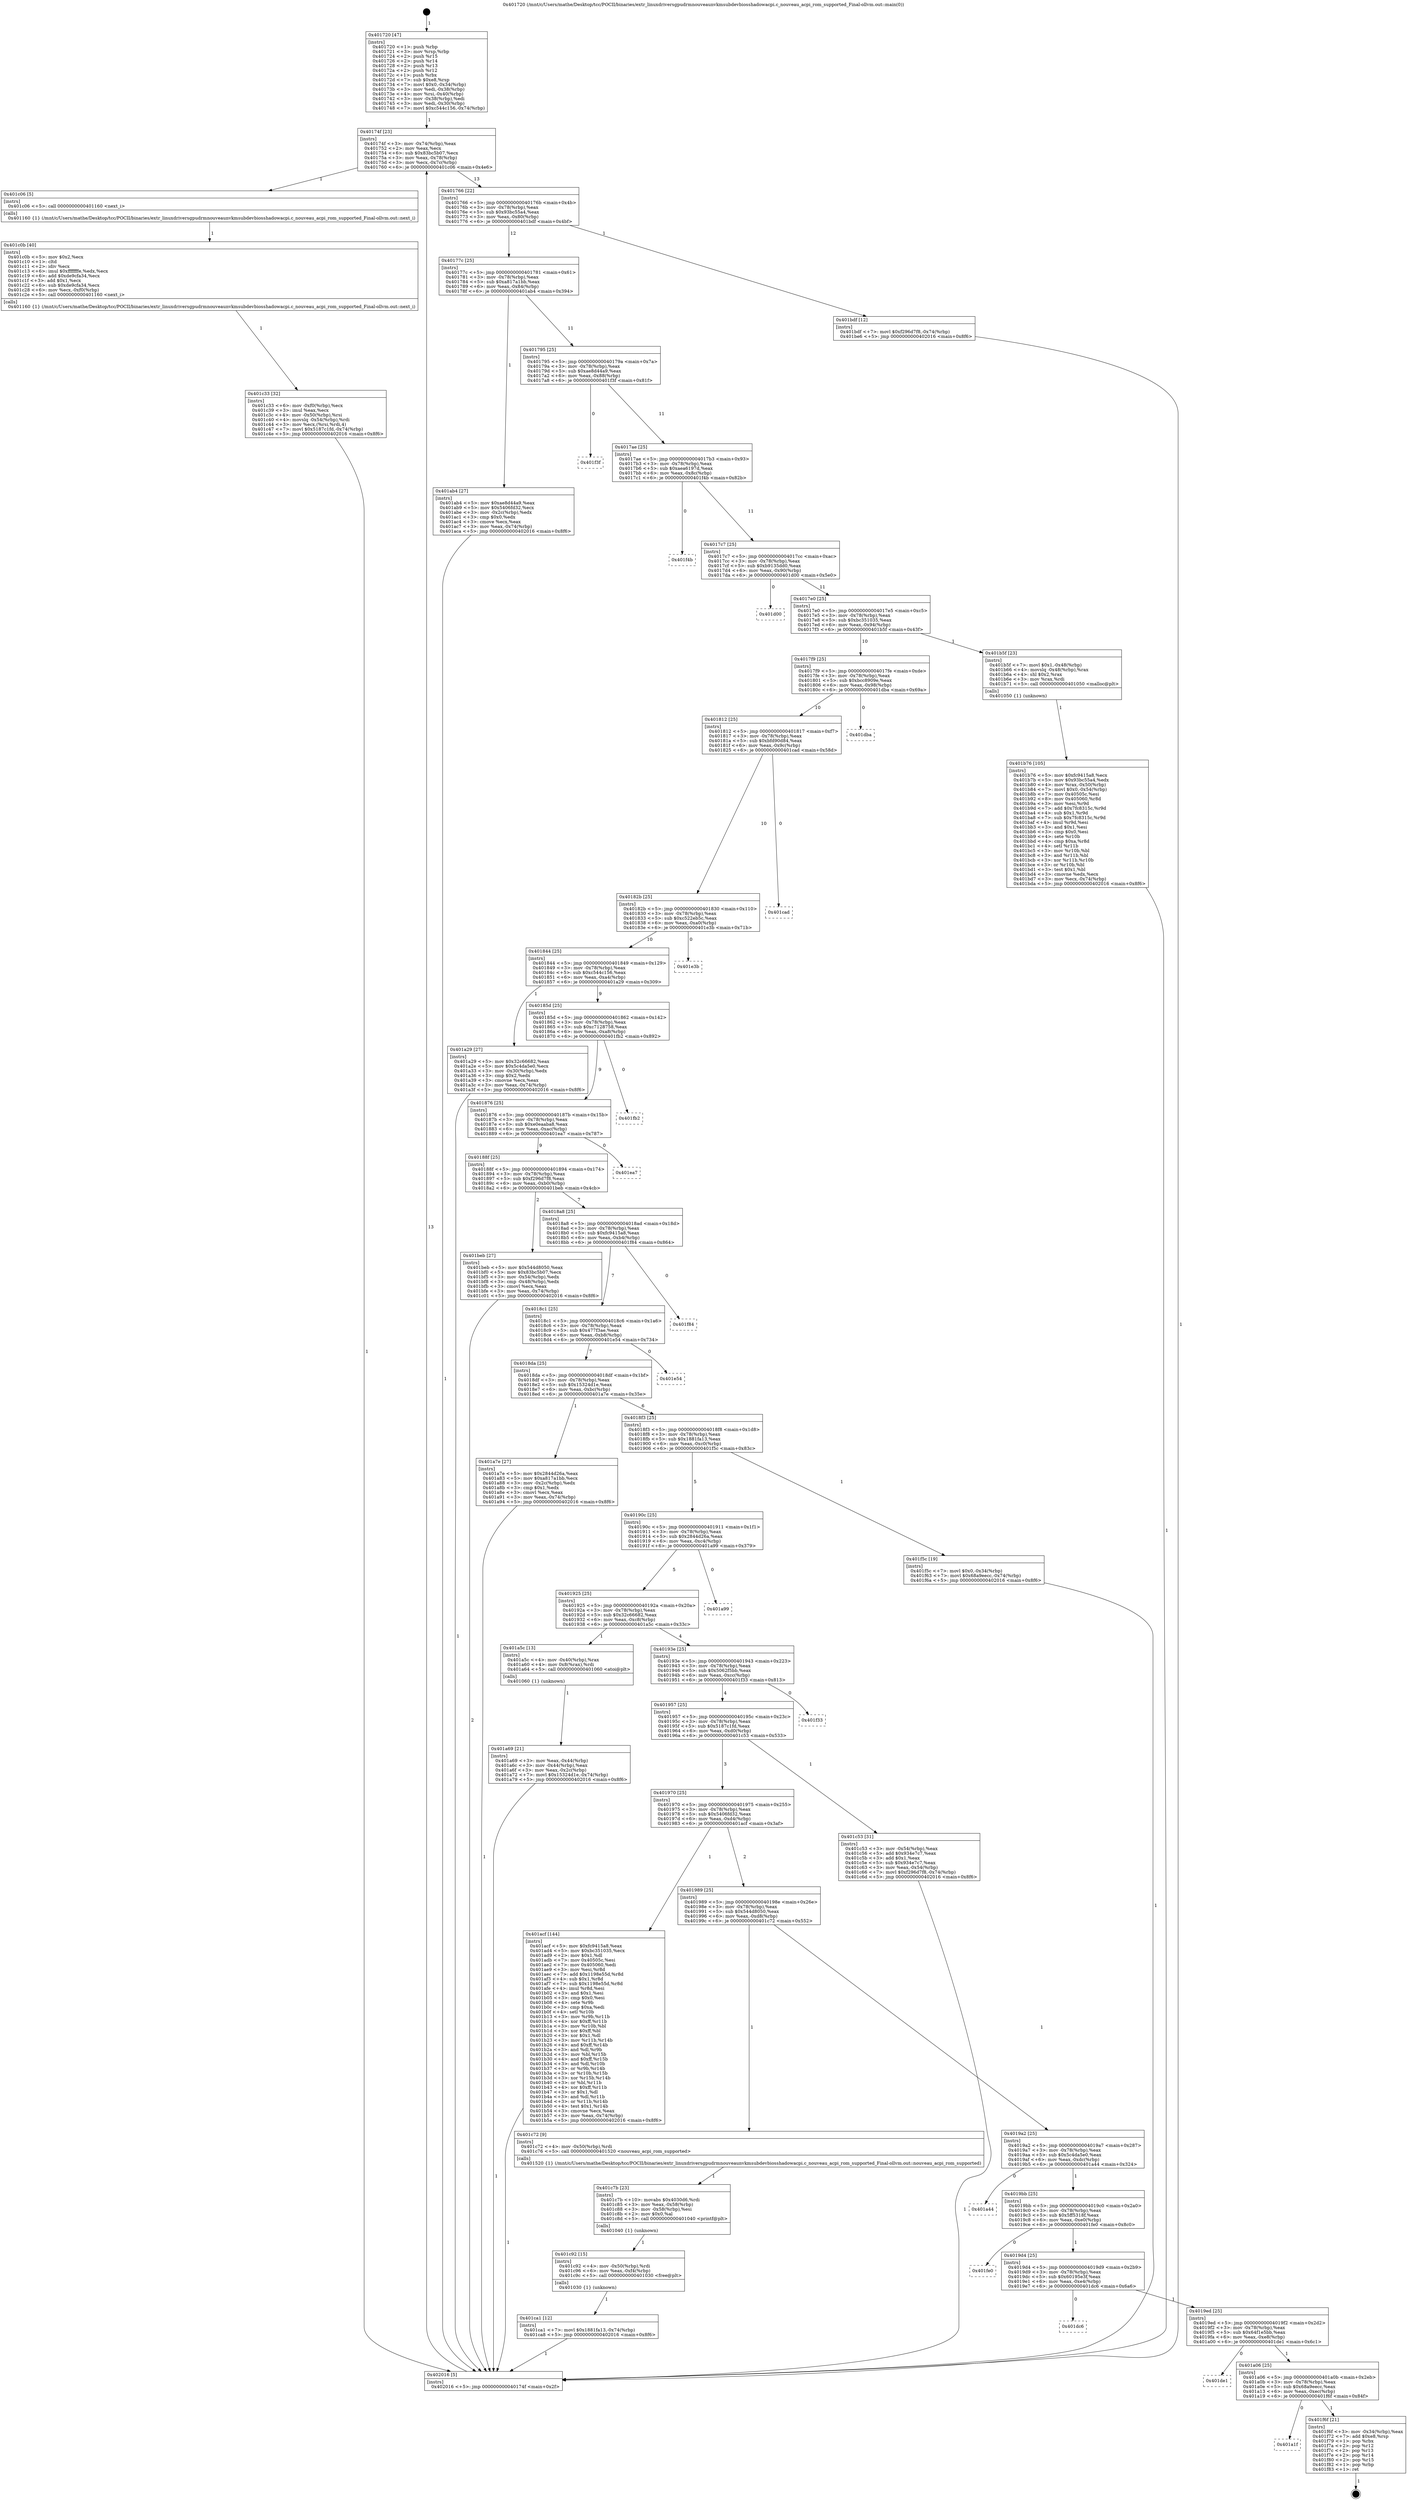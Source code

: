 digraph "0x401720" {
  label = "0x401720 (/mnt/c/Users/mathe/Desktop/tcc/POCII/binaries/extr_linuxdriversgpudrmnouveaunvkmsubdevbiosshadowacpi.c_nouveau_acpi_rom_supported_Final-ollvm.out::main(0))"
  labelloc = "t"
  node[shape=record]

  Entry [label="",width=0.3,height=0.3,shape=circle,fillcolor=black,style=filled]
  "0x40174f" [label="{
     0x40174f [23]\l
     | [instrs]\l
     &nbsp;&nbsp;0x40174f \<+3\>: mov -0x74(%rbp),%eax\l
     &nbsp;&nbsp;0x401752 \<+2\>: mov %eax,%ecx\l
     &nbsp;&nbsp;0x401754 \<+6\>: sub $0x83bc5b07,%ecx\l
     &nbsp;&nbsp;0x40175a \<+3\>: mov %eax,-0x78(%rbp)\l
     &nbsp;&nbsp;0x40175d \<+3\>: mov %ecx,-0x7c(%rbp)\l
     &nbsp;&nbsp;0x401760 \<+6\>: je 0000000000401c06 \<main+0x4e6\>\l
  }"]
  "0x401c06" [label="{
     0x401c06 [5]\l
     | [instrs]\l
     &nbsp;&nbsp;0x401c06 \<+5\>: call 0000000000401160 \<next_i\>\l
     | [calls]\l
     &nbsp;&nbsp;0x401160 \{1\} (/mnt/c/Users/mathe/Desktop/tcc/POCII/binaries/extr_linuxdriversgpudrmnouveaunvkmsubdevbiosshadowacpi.c_nouveau_acpi_rom_supported_Final-ollvm.out::next_i)\l
  }"]
  "0x401766" [label="{
     0x401766 [22]\l
     | [instrs]\l
     &nbsp;&nbsp;0x401766 \<+5\>: jmp 000000000040176b \<main+0x4b\>\l
     &nbsp;&nbsp;0x40176b \<+3\>: mov -0x78(%rbp),%eax\l
     &nbsp;&nbsp;0x40176e \<+5\>: sub $0x93bc55a4,%eax\l
     &nbsp;&nbsp;0x401773 \<+3\>: mov %eax,-0x80(%rbp)\l
     &nbsp;&nbsp;0x401776 \<+6\>: je 0000000000401bdf \<main+0x4bf\>\l
  }"]
  Exit [label="",width=0.3,height=0.3,shape=circle,fillcolor=black,style=filled,peripheries=2]
  "0x401bdf" [label="{
     0x401bdf [12]\l
     | [instrs]\l
     &nbsp;&nbsp;0x401bdf \<+7\>: movl $0xf296d7f8,-0x74(%rbp)\l
     &nbsp;&nbsp;0x401be6 \<+5\>: jmp 0000000000402016 \<main+0x8f6\>\l
  }"]
  "0x40177c" [label="{
     0x40177c [25]\l
     | [instrs]\l
     &nbsp;&nbsp;0x40177c \<+5\>: jmp 0000000000401781 \<main+0x61\>\l
     &nbsp;&nbsp;0x401781 \<+3\>: mov -0x78(%rbp),%eax\l
     &nbsp;&nbsp;0x401784 \<+5\>: sub $0xa817a1bb,%eax\l
     &nbsp;&nbsp;0x401789 \<+6\>: mov %eax,-0x84(%rbp)\l
     &nbsp;&nbsp;0x40178f \<+6\>: je 0000000000401ab4 \<main+0x394\>\l
  }"]
  "0x401a1f" [label="{
     0x401a1f\l
  }", style=dashed]
  "0x401ab4" [label="{
     0x401ab4 [27]\l
     | [instrs]\l
     &nbsp;&nbsp;0x401ab4 \<+5\>: mov $0xae8d44a9,%eax\l
     &nbsp;&nbsp;0x401ab9 \<+5\>: mov $0x5406fd32,%ecx\l
     &nbsp;&nbsp;0x401abe \<+3\>: mov -0x2c(%rbp),%edx\l
     &nbsp;&nbsp;0x401ac1 \<+3\>: cmp $0x0,%edx\l
     &nbsp;&nbsp;0x401ac4 \<+3\>: cmove %ecx,%eax\l
     &nbsp;&nbsp;0x401ac7 \<+3\>: mov %eax,-0x74(%rbp)\l
     &nbsp;&nbsp;0x401aca \<+5\>: jmp 0000000000402016 \<main+0x8f6\>\l
  }"]
  "0x401795" [label="{
     0x401795 [25]\l
     | [instrs]\l
     &nbsp;&nbsp;0x401795 \<+5\>: jmp 000000000040179a \<main+0x7a\>\l
     &nbsp;&nbsp;0x40179a \<+3\>: mov -0x78(%rbp),%eax\l
     &nbsp;&nbsp;0x40179d \<+5\>: sub $0xae8d44a9,%eax\l
     &nbsp;&nbsp;0x4017a2 \<+6\>: mov %eax,-0x88(%rbp)\l
     &nbsp;&nbsp;0x4017a8 \<+6\>: je 0000000000401f3f \<main+0x81f\>\l
  }"]
  "0x401f6f" [label="{
     0x401f6f [21]\l
     | [instrs]\l
     &nbsp;&nbsp;0x401f6f \<+3\>: mov -0x34(%rbp),%eax\l
     &nbsp;&nbsp;0x401f72 \<+7\>: add $0xe8,%rsp\l
     &nbsp;&nbsp;0x401f79 \<+1\>: pop %rbx\l
     &nbsp;&nbsp;0x401f7a \<+2\>: pop %r12\l
     &nbsp;&nbsp;0x401f7c \<+2\>: pop %r13\l
     &nbsp;&nbsp;0x401f7e \<+2\>: pop %r14\l
     &nbsp;&nbsp;0x401f80 \<+2\>: pop %r15\l
     &nbsp;&nbsp;0x401f82 \<+1\>: pop %rbp\l
     &nbsp;&nbsp;0x401f83 \<+1\>: ret\l
  }"]
  "0x401f3f" [label="{
     0x401f3f\l
  }", style=dashed]
  "0x4017ae" [label="{
     0x4017ae [25]\l
     | [instrs]\l
     &nbsp;&nbsp;0x4017ae \<+5\>: jmp 00000000004017b3 \<main+0x93\>\l
     &nbsp;&nbsp;0x4017b3 \<+3\>: mov -0x78(%rbp),%eax\l
     &nbsp;&nbsp;0x4017b6 \<+5\>: sub $0xaea6197d,%eax\l
     &nbsp;&nbsp;0x4017bb \<+6\>: mov %eax,-0x8c(%rbp)\l
     &nbsp;&nbsp;0x4017c1 \<+6\>: je 0000000000401f4b \<main+0x82b\>\l
  }"]
  "0x401a06" [label="{
     0x401a06 [25]\l
     | [instrs]\l
     &nbsp;&nbsp;0x401a06 \<+5\>: jmp 0000000000401a0b \<main+0x2eb\>\l
     &nbsp;&nbsp;0x401a0b \<+3\>: mov -0x78(%rbp),%eax\l
     &nbsp;&nbsp;0x401a0e \<+5\>: sub $0x68a9eecc,%eax\l
     &nbsp;&nbsp;0x401a13 \<+6\>: mov %eax,-0xec(%rbp)\l
     &nbsp;&nbsp;0x401a19 \<+6\>: je 0000000000401f6f \<main+0x84f\>\l
  }"]
  "0x401f4b" [label="{
     0x401f4b\l
  }", style=dashed]
  "0x4017c7" [label="{
     0x4017c7 [25]\l
     | [instrs]\l
     &nbsp;&nbsp;0x4017c7 \<+5\>: jmp 00000000004017cc \<main+0xac\>\l
     &nbsp;&nbsp;0x4017cc \<+3\>: mov -0x78(%rbp),%eax\l
     &nbsp;&nbsp;0x4017cf \<+5\>: sub $0xb9135dd0,%eax\l
     &nbsp;&nbsp;0x4017d4 \<+6\>: mov %eax,-0x90(%rbp)\l
     &nbsp;&nbsp;0x4017da \<+6\>: je 0000000000401d00 \<main+0x5e0\>\l
  }"]
  "0x401de1" [label="{
     0x401de1\l
  }", style=dashed]
  "0x401d00" [label="{
     0x401d00\l
  }", style=dashed]
  "0x4017e0" [label="{
     0x4017e0 [25]\l
     | [instrs]\l
     &nbsp;&nbsp;0x4017e0 \<+5\>: jmp 00000000004017e5 \<main+0xc5\>\l
     &nbsp;&nbsp;0x4017e5 \<+3\>: mov -0x78(%rbp),%eax\l
     &nbsp;&nbsp;0x4017e8 \<+5\>: sub $0xbc351035,%eax\l
     &nbsp;&nbsp;0x4017ed \<+6\>: mov %eax,-0x94(%rbp)\l
     &nbsp;&nbsp;0x4017f3 \<+6\>: je 0000000000401b5f \<main+0x43f\>\l
  }"]
  "0x4019ed" [label="{
     0x4019ed [25]\l
     | [instrs]\l
     &nbsp;&nbsp;0x4019ed \<+5\>: jmp 00000000004019f2 \<main+0x2d2\>\l
     &nbsp;&nbsp;0x4019f2 \<+3\>: mov -0x78(%rbp),%eax\l
     &nbsp;&nbsp;0x4019f5 \<+5\>: sub $0x64f1e5bb,%eax\l
     &nbsp;&nbsp;0x4019fa \<+6\>: mov %eax,-0xe8(%rbp)\l
     &nbsp;&nbsp;0x401a00 \<+6\>: je 0000000000401de1 \<main+0x6c1\>\l
  }"]
  "0x401b5f" [label="{
     0x401b5f [23]\l
     | [instrs]\l
     &nbsp;&nbsp;0x401b5f \<+7\>: movl $0x1,-0x48(%rbp)\l
     &nbsp;&nbsp;0x401b66 \<+4\>: movslq -0x48(%rbp),%rax\l
     &nbsp;&nbsp;0x401b6a \<+4\>: shl $0x2,%rax\l
     &nbsp;&nbsp;0x401b6e \<+3\>: mov %rax,%rdi\l
     &nbsp;&nbsp;0x401b71 \<+5\>: call 0000000000401050 \<malloc@plt\>\l
     | [calls]\l
     &nbsp;&nbsp;0x401050 \{1\} (unknown)\l
  }"]
  "0x4017f9" [label="{
     0x4017f9 [25]\l
     | [instrs]\l
     &nbsp;&nbsp;0x4017f9 \<+5\>: jmp 00000000004017fe \<main+0xde\>\l
     &nbsp;&nbsp;0x4017fe \<+3\>: mov -0x78(%rbp),%eax\l
     &nbsp;&nbsp;0x401801 \<+5\>: sub $0xbcc8909e,%eax\l
     &nbsp;&nbsp;0x401806 \<+6\>: mov %eax,-0x98(%rbp)\l
     &nbsp;&nbsp;0x40180c \<+6\>: je 0000000000401dba \<main+0x69a\>\l
  }"]
  "0x401dc6" [label="{
     0x401dc6\l
  }", style=dashed]
  "0x401dba" [label="{
     0x401dba\l
  }", style=dashed]
  "0x401812" [label="{
     0x401812 [25]\l
     | [instrs]\l
     &nbsp;&nbsp;0x401812 \<+5\>: jmp 0000000000401817 \<main+0xf7\>\l
     &nbsp;&nbsp;0x401817 \<+3\>: mov -0x78(%rbp),%eax\l
     &nbsp;&nbsp;0x40181a \<+5\>: sub $0xbfd90d84,%eax\l
     &nbsp;&nbsp;0x40181f \<+6\>: mov %eax,-0x9c(%rbp)\l
     &nbsp;&nbsp;0x401825 \<+6\>: je 0000000000401cad \<main+0x58d\>\l
  }"]
  "0x4019d4" [label="{
     0x4019d4 [25]\l
     | [instrs]\l
     &nbsp;&nbsp;0x4019d4 \<+5\>: jmp 00000000004019d9 \<main+0x2b9\>\l
     &nbsp;&nbsp;0x4019d9 \<+3\>: mov -0x78(%rbp),%eax\l
     &nbsp;&nbsp;0x4019dc \<+5\>: sub $0x60195e3f,%eax\l
     &nbsp;&nbsp;0x4019e1 \<+6\>: mov %eax,-0xe4(%rbp)\l
     &nbsp;&nbsp;0x4019e7 \<+6\>: je 0000000000401dc6 \<main+0x6a6\>\l
  }"]
  "0x401cad" [label="{
     0x401cad\l
  }", style=dashed]
  "0x40182b" [label="{
     0x40182b [25]\l
     | [instrs]\l
     &nbsp;&nbsp;0x40182b \<+5\>: jmp 0000000000401830 \<main+0x110\>\l
     &nbsp;&nbsp;0x401830 \<+3\>: mov -0x78(%rbp),%eax\l
     &nbsp;&nbsp;0x401833 \<+5\>: sub $0xc522eb5c,%eax\l
     &nbsp;&nbsp;0x401838 \<+6\>: mov %eax,-0xa0(%rbp)\l
     &nbsp;&nbsp;0x40183e \<+6\>: je 0000000000401e3b \<main+0x71b\>\l
  }"]
  "0x401fe0" [label="{
     0x401fe0\l
  }", style=dashed]
  "0x401e3b" [label="{
     0x401e3b\l
  }", style=dashed]
  "0x401844" [label="{
     0x401844 [25]\l
     | [instrs]\l
     &nbsp;&nbsp;0x401844 \<+5\>: jmp 0000000000401849 \<main+0x129\>\l
     &nbsp;&nbsp;0x401849 \<+3\>: mov -0x78(%rbp),%eax\l
     &nbsp;&nbsp;0x40184c \<+5\>: sub $0xc544c156,%eax\l
     &nbsp;&nbsp;0x401851 \<+6\>: mov %eax,-0xa4(%rbp)\l
     &nbsp;&nbsp;0x401857 \<+6\>: je 0000000000401a29 \<main+0x309\>\l
  }"]
  "0x4019bb" [label="{
     0x4019bb [25]\l
     | [instrs]\l
     &nbsp;&nbsp;0x4019bb \<+5\>: jmp 00000000004019c0 \<main+0x2a0\>\l
     &nbsp;&nbsp;0x4019c0 \<+3\>: mov -0x78(%rbp),%eax\l
     &nbsp;&nbsp;0x4019c3 \<+5\>: sub $0x5ff5318f,%eax\l
     &nbsp;&nbsp;0x4019c8 \<+6\>: mov %eax,-0xe0(%rbp)\l
     &nbsp;&nbsp;0x4019ce \<+6\>: je 0000000000401fe0 \<main+0x8c0\>\l
  }"]
  "0x401a29" [label="{
     0x401a29 [27]\l
     | [instrs]\l
     &nbsp;&nbsp;0x401a29 \<+5\>: mov $0x32c66682,%eax\l
     &nbsp;&nbsp;0x401a2e \<+5\>: mov $0x5c4da5e0,%ecx\l
     &nbsp;&nbsp;0x401a33 \<+3\>: mov -0x30(%rbp),%edx\l
     &nbsp;&nbsp;0x401a36 \<+3\>: cmp $0x2,%edx\l
     &nbsp;&nbsp;0x401a39 \<+3\>: cmovne %ecx,%eax\l
     &nbsp;&nbsp;0x401a3c \<+3\>: mov %eax,-0x74(%rbp)\l
     &nbsp;&nbsp;0x401a3f \<+5\>: jmp 0000000000402016 \<main+0x8f6\>\l
  }"]
  "0x40185d" [label="{
     0x40185d [25]\l
     | [instrs]\l
     &nbsp;&nbsp;0x40185d \<+5\>: jmp 0000000000401862 \<main+0x142\>\l
     &nbsp;&nbsp;0x401862 \<+3\>: mov -0x78(%rbp),%eax\l
     &nbsp;&nbsp;0x401865 \<+5\>: sub $0xc7128758,%eax\l
     &nbsp;&nbsp;0x40186a \<+6\>: mov %eax,-0xa8(%rbp)\l
     &nbsp;&nbsp;0x401870 \<+6\>: je 0000000000401fb2 \<main+0x892\>\l
  }"]
  "0x402016" [label="{
     0x402016 [5]\l
     | [instrs]\l
     &nbsp;&nbsp;0x402016 \<+5\>: jmp 000000000040174f \<main+0x2f\>\l
  }"]
  "0x401720" [label="{
     0x401720 [47]\l
     | [instrs]\l
     &nbsp;&nbsp;0x401720 \<+1\>: push %rbp\l
     &nbsp;&nbsp;0x401721 \<+3\>: mov %rsp,%rbp\l
     &nbsp;&nbsp;0x401724 \<+2\>: push %r15\l
     &nbsp;&nbsp;0x401726 \<+2\>: push %r14\l
     &nbsp;&nbsp;0x401728 \<+2\>: push %r13\l
     &nbsp;&nbsp;0x40172a \<+2\>: push %r12\l
     &nbsp;&nbsp;0x40172c \<+1\>: push %rbx\l
     &nbsp;&nbsp;0x40172d \<+7\>: sub $0xe8,%rsp\l
     &nbsp;&nbsp;0x401734 \<+7\>: movl $0x0,-0x34(%rbp)\l
     &nbsp;&nbsp;0x40173b \<+3\>: mov %edi,-0x38(%rbp)\l
     &nbsp;&nbsp;0x40173e \<+4\>: mov %rsi,-0x40(%rbp)\l
     &nbsp;&nbsp;0x401742 \<+3\>: mov -0x38(%rbp),%edi\l
     &nbsp;&nbsp;0x401745 \<+3\>: mov %edi,-0x30(%rbp)\l
     &nbsp;&nbsp;0x401748 \<+7\>: movl $0xc544c156,-0x74(%rbp)\l
  }"]
  "0x401a44" [label="{
     0x401a44\l
  }", style=dashed]
  "0x401fb2" [label="{
     0x401fb2\l
  }", style=dashed]
  "0x401876" [label="{
     0x401876 [25]\l
     | [instrs]\l
     &nbsp;&nbsp;0x401876 \<+5\>: jmp 000000000040187b \<main+0x15b\>\l
     &nbsp;&nbsp;0x40187b \<+3\>: mov -0x78(%rbp),%eax\l
     &nbsp;&nbsp;0x40187e \<+5\>: sub $0xe0eaaba8,%eax\l
     &nbsp;&nbsp;0x401883 \<+6\>: mov %eax,-0xac(%rbp)\l
     &nbsp;&nbsp;0x401889 \<+6\>: je 0000000000401ea7 \<main+0x787\>\l
  }"]
  "0x401ca1" [label="{
     0x401ca1 [12]\l
     | [instrs]\l
     &nbsp;&nbsp;0x401ca1 \<+7\>: movl $0x1881fa13,-0x74(%rbp)\l
     &nbsp;&nbsp;0x401ca8 \<+5\>: jmp 0000000000402016 \<main+0x8f6\>\l
  }"]
  "0x401ea7" [label="{
     0x401ea7\l
  }", style=dashed]
  "0x40188f" [label="{
     0x40188f [25]\l
     | [instrs]\l
     &nbsp;&nbsp;0x40188f \<+5\>: jmp 0000000000401894 \<main+0x174\>\l
     &nbsp;&nbsp;0x401894 \<+3\>: mov -0x78(%rbp),%eax\l
     &nbsp;&nbsp;0x401897 \<+5\>: sub $0xf296d7f8,%eax\l
     &nbsp;&nbsp;0x40189c \<+6\>: mov %eax,-0xb0(%rbp)\l
     &nbsp;&nbsp;0x4018a2 \<+6\>: je 0000000000401beb \<main+0x4cb\>\l
  }"]
  "0x401c92" [label="{
     0x401c92 [15]\l
     | [instrs]\l
     &nbsp;&nbsp;0x401c92 \<+4\>: mov -0x50(%rbp),%rdi\l
     &nbsp;&nbsp;0x401c96 \<+6\>: mov %eax,-0xf4(%rbp)\l
     &nbsp;&nbsp;0x401c9c \<+5\>: call 0000000000401030 \<free@plt\>\l
     | [calls]\l
     &nbsp;&nbsp;0x401030 \{1\} (unknown)\l
  }"]
  "0x401beb" [label="{
     0x401beb [27]\l
     | [instrs]\l
     &nbsp;&nbsp;0x401beb \<+5\>: mov $0x544d8050,%eax\l
     &nbsp;&nbsp;0x401bf0 \<+5\>: mov $0x83bc5b07,%ecx\l
     &nbsp;&nbsp;0x401bf5 \<+3\>: mov -0x54(%rbp),%edx\l
     &nbsp;&nbsp;0x401bf8 \<+3\>: cmp -0x48(%rbp),%edx\l
     &nbsp;&nbsp;0x401bfb \<+3\>: cmovl %ecx,%eax\l
     &nbsp;&nbsp;0x401bfe \<+3\>: mov %eax,-0x74(%rbp)\l
     &nbsp;&nbsp;0x401c01 \<+5\>: jmp 0000000000402016 \<main+0x8f6\>\l
  }"]
  "0x4018a8" [label="{
     0x4018a8 [25]\l
     | [instrs]\l
     &nbsp;&nbsp;0x4018a8 \<+5\>: jmp 00000000004018ad \<main+0x18d\>\l
     &nbsp;&nbsp;0x4018ad \<+3\>: mov -0x78(%rbp),%eax\l
     &nbsp;&nbsp;0x4018b0 \<+5\>: sub $0xfc9415a8,%eax\l
     &nbsp;&nbsp;0x4018b5 \<+6\>: mov %eax,-0xb4(%rbp)\l
     &nbsp;&nbsp;0x4018bb \<+6\>: je 0000000000401f84 \<main+0x864\>\l
  }"]
  "0x401c7b" [label="{
     0x401c7b [23]\l
     | [instrs]\l
     &nbsp;&nbsp;0x401c7b \<+10\>: movabs $0x4030d6,%rdi\l
     &nbsp;&nbsp;0x401c85 \<+3\>: mov %eax,-0x58(%rbp)\l
     &nbsp;&nbsp;0x401c88 \<+3\>: mov -0x58(%rbp),%esi\l
     &nbsp;&nbsp;0x401c8b \<+2\>: mov $0x0,%al\l
     &nbsp;&nbsp;0x401c8d \<+5\>: call 0000000000401040 \<printf@plt\>\l
     | [calls]\l
     &nbsp;&nbsp;0x401040 \{1\} (unknown)\l
  }"]
  "0x401f84" [label="{
     0x401f84\l
  }", style=dashed]
  "0x4018c1" [label="{
     0x4018c1 [25]\l
     | [instrs]\l
     &nbsp;&nbsp;0x4018c1 \<+5\>: jmp 00000000004018c6 \<main+0x1a6\>\l
     &nbsp;&nbsp;0x4018c6 \<+3\>: mov -0x78(%rbp),%eax\l
     &nbsp;&nbsp;0x4018c9 \<+5\>: sub $0x477f3ae,%eax\l
     &nbsp;&nbsp;0x4018ce \<+6\>: mov %eax,-0xb8(%rbp)\l
     &nbsp;&nbsp;0x4018d4 \<+6\>: je 0000000000401e54 \<main+0x734\>\l
  }"]
  "0x4019a2" [label="{
     0x4019a2 [25]\l
     | [instrs]\l
     &nbsp;&nbsp;0x4019a2 \<+5\>: jmp 00000000004019a7 \<main+0x287\>\l
     &nbsp;&nbsp;0x4019a7 \<+3\>: mov -0x78(%rbp),%eax\l
     &nbsp;&nbsp;0x4019aa \<+5\>: sub $0x5c4da5e0,%eax\l
     &nbsp;&nbsp;0x4019af \<+6\>: mov %eax,-0xdc(%rbp)\l
     &nbsp;&nbsp;0x4019b5 \<+6\>: je 0000000000401a44 \<main+0x324\>\l
  }"]
  "0x401e54" [label="{
     0x401e54\l
  }", style=dashed]
  "0x4018da" [label="{
     0x4018da [25]\l
     | [instrs]\l
     &nbsp;&nbsp;0x4018da \<+5\>: jmp 00000000004018df \<main+0x1bf\>\l
     &nbsp;&nbsp;0x4018df \<+3\>: mov -0x78(%rbp),%eax\l
     &nbsp;&nbsp;0x4018e2 \<+5\>: sub $0x15324d1e,%eax\l
     &nbsp;&nbsp;0x4018e7 \<+6\>: mov %eax,-0xbc(%rbp)\l
     &nbsp;&nbsp;0x4018ed \<+6\>: je 0000000000401a7e \<main+0x35e\>\l
  }"]
  "0x401c72" [label="{
     0x401c72 [9]\l
     | [instrs]\l
     &nbsp;&nbsp;0x401c72 \<+4\>: mov -0x50(%rbp),%rdi\l
     &nbsp;&nbsp;0x401c76 \<+5\>: call 0000000000401520 \<nouveau_acpi_rom_supported\>\l
     | [calls]\l
     &nbsp;&nbsp;0x401520 \{1\} (/mnt/c/Users/mathe/Desktop/tcc/POCII/binaries/extr_linuxdriversgpudrmnouveaunvkmsubdevbiosshadowacpi.c_nouveau_acpi_rom_supported_Final-ollvm.out::nouveau_acpi_rom_supported)\l
  }"]
  "0x401a7e" [label="{
     0x401a7e [27]\l
     | [instrs]\l
     &nbsp;&nbsp;0x401a7e \<+5\>: mov $0x2844d26a,%eax\l
     &nbsp;&nbsp;0x401a83 \<+5\>: mov $0xa817a1bb,%ecx\l
     &nbsp;&nbsp;0x401a88 \<+3\>: mov -0x2c(%rbp),%edx\l
     &nbsp;&nbsp;0x401a8b \<+3\>: cmp $0x1,%edx\l
     &nbsp;&nbsp;0x401a8e \<+3\>: cmovl %ecx,%eax\l
     &nbsp;&nbsp;0x401a91 \<+3\>: mov %eax,-0x74(%rbp)\l
     &nbsp;&nbsp;0x401a94 \<+5\>: jmp 0000000000402016 \<main+0x8f6\>\l
  }"]
  "0x4018f3" [label="{
     0x4018f3 [25]\l
     | [instrs]\l
     &nbsp;&nbsp;0x4018f3 \<+5\>: jmp 00000000004018f8 \<main+0x1d8\>\l
     &nbsp;&nbsp;0x4018f8 \<+3\>: mov -0x78(%rbp),%eax\l
     &nbsp;&nbsp;0x4018fb \<+5\>: sub $0x1881fa13,%eax\l
     &nbsp;&nbsp;0x401900 \<+6\>: mov %eax,-0xc0(%rbp)\l
     &nbsp;&nbsp;0x401906 \<+6\>: je 0000000000401f5c \<main+0x83c\>\l
  }"]
  "0x401c33" [label="{
     0x401c33 [32]\l
     | [instrs]\l
     &nbsp;&nbsp;0x401c33 \<+6\>: mov -0xf0(%rbp),%ecx\l
     &nbsp;&nbsp;0x401c39 \<+3\>: imul %eax,%ecx\l
     &nbsp;&nbsp;0x401c3c \<+4\>: mov -0x50(%rbp),%rsi\l
     &nbsp;&nbsp;0x401c40 \<+4\>: movslq -0x54(%rbp),%rdi\l
     &nbsp;&nbsp;0x401c44 \<+3\>: mov %ecx,(%rsi,%rdi,4)\l
     &nbsp;&nbsp;0x401c47 \<+7\>: movl $0x5187c1fd,-0x74(%rbp)\l
     &nbsp;&nbsp;0x401c4e \<+5\>: jmp 0000000000402016 \<main+0x8f6\>\l
  }"]
  "0x401f5c" [label="{
     0x401f5c [19]\l
     | [instrs]\l
     &nbsp;&nbsp;0x401f5c \<+7\>: movl $0x0,-0x34(%rbp)\l
     &nbsp;&nbsp;0x401f63 \<+7\>: movl $0x68a9eecc,-0x74(%rbp)\l
     &nbsp;&nbsp;0x401f6a \<+5\>: jmp 0000000000402016 \<main+0x8f6\>\l
  }"]
  "0x40190c" [label="{
     0x40190c [25]\l
     | [instrs]\l
     &nbsp;&nbsp;0x40190c \<+5\>: jmp 0000000000401911 \<main+0x1f1\>\l
     &nbsp;&nbsp;0x401911 \<+3\>: mov -0x78(%rbp),%eax\l
     &nbsp;&nbsp;0x401914 \<+5\>: sub $0x2844d26a,%eax\l
     &nbsp;&nbsp;0x401919 \<+6\>: mov %eax,-0xc4(%rbp)\l
     &nbsp;&nbsp;0x40191f \<+6\>: je 0000000000401a99 \<main+0x379\>\l
  }"]
  "0x401c0b" [label="{
     0x401c0b [40]\l
     | [instrs]\l
     &nbsp;&nbsp;0x401c0b \<+5\>: mov $0x2,%ecx\l
     &nbsp;&nbsp;0x401c10 \<+1\>: cltd\l
     &nbsp;&nbsp;0x401c11 \<+2\>: idiv %ecx\l
     &nbsp;&nbsp;0x401c13 \<+6\>: imul $0xfffffffe,%edx,%ecx\l
     &nbsp;&nbsp;0x401c19 \<+6\>: add $0xde9cfa34,%ecx\l
     &nbsp;&nbsp;0x401c1f \<+3\>: add $0x1,%ecx\l
     &nbsp;&nbsp;0x401c22 \<+6\>: sub $0xde9cfa34,%ecx\l
     &nbsp;&nbsp;0x401c28 \<+6\>: mov %ecx,-0xf0(%rbp)\l
     &nbsp;&nbsp;0x401c2e \<+5\>: call 0000000000401160 \<next_i\>\l
     | [calls]\l
     &nbsp;&nbsp;0x401160 \{1\} (/mnt/c/Users/mathe/Desktop/tcc/POCII/binaries/extr_linuxdriversgpudrmnouveaunvkmsubdevbiosshadowacpi.c_nouveau_acpi_rom_supported_Final-ollvm.out::next_i)\l
  }"]
  "0x401a99" [label="{
     0x401a99\l
  }", style=dashed]
  "0x401925" [label="{
     0x401925 [25]\l
     | [instrs]\l
     &nbsp;&nbsp;0x401925 \<+5\>: jmp 000000000040192a \<main+0x20a\>\l
     &nbsp;&nbsp;0x40192a \<+3\>: mov -0x78(%rbp),%eax\l
     &nbsp;&nbsp;0x40192d \<+5\>: sub $0x32c66682,%eax\l
     &nbsp;&nbsp;0x401932 \<+6\>: mov %eax,-0xc8(%rbp)\l
     &nbsp;&nbsp;0x401938 \<+6\>: je 0000000000401a5c \<main+0x33c\>\l
  }"]
  "0x401b76" [label="{
     0x401b76 [105]\l
     | [instrs]\l
     &nbsp;&nbsp;0x401b76 \<+5\>: mov $0xfc9415a8,%ecx\l
     &nbsp;&nbsp;0x401b7b \<+5\>: mov $0x93bc55a4,%edx\l
     &nbsp;&nbsp;0x401b80 \<+4\>: mov %rax,-0x50(%rbp)\l
     &nbsp;&nbsp;0x401b84 \<+7\>: movl $0x0,-0x54(%rbp)\l
     &nbsp;&nbsp;0x401b8b \<+7\>: mov 0x40505c,%esi\l
     &nbsp;&nbsp;0x401b92 \<+8\>: mov 0x405060,%r8d\l
     &nbsp;&nbsp;0x401b9a \<+3\>: mov %esi,%r9d\l
     &nbsp;&nbsp;0x401b9d \<+7\>: add $0x7fc8315c,%r9d\l
     &nbsp;&nbsp;0x401ba4 \<+4\>: sub $0x1,%r9d\l
     &nbsp;&nbsp;0x401ba8 \<+7\>: sub $0x7fc8315c,%r9d\l
     &nbsp;&nbsp;0x401baf \<+4\>: imul %r9d,%esi\l
     &nbsp;&nbsp;0x401bb3 \<+3\>: and $0x1,%esi\l
     &nbsp;&nbsp;0x401bb6 \<+3\>: cmp $0x0,%esi\l
     &nbsp;&nbsp;0x401bb9 \<+4\>: sete %r10b\l
     &nbsp;&nbsp;0x401bbd \<+4\>: cmp $0xa,%r8d\l
     &nbsp;&nbsp;0x401bc1 \<+4\>: setl %r11b\l
     &nbsp;&nbsp;0x401bc5 \<+3\>: mov %r10b,%bl\l
     &nbsp;&nbsp;0x401bc8 \<+3\>: and %r11b,%bl\l
     &nbsp;&nbsp;0x401bcb \<+3\>: xor %r11b,%r10b\l
     &nbsp;&nbsp;0x401bce \<+3\>: or %r10b,%bl\l
     &nbsp;&nbsp;0x401bd1 \<+3\>: test $0x1,%bl\l
     &nbsp;&nbsp;0x401bd4 \<+3\>: cmovne %edx,%ecx\l
     &nbsp;&nbsp;0x401bd7 \<+3\>: mov %ecx,-0x74(%rbp)\l
     &nbsp;&nbsp;0x401bda \<+5\>: jmp 0000000000402016 \<main+0x8f6\>\l
  }"]
  "0x401a5c" [label="{
     0x401a5c [13]\l
     | [instrs]\l
     &nbsp;&nbsp;0x401a5c \<+4\>: mov -0x40(%rbp),%rax\l
     &nbsp;&nbsp;0x401a60 \<+4\>: mov 0x8(%rax),%rdi\l
     &nbsp;&nbsp;0x401a64 \<+5\>: call 0000000000401060 \<atoi@plt\>\l
     | [calls]\l
     &nbsp;&nbsp;0x401060 \{1\} (unknown)\l
  }"]
  "0x40193e" [label="{
     0x40193e [25]\l
     | [instrs]\l
     &nbsp;&nbsp;0x40193e \<+5\>: jmp 0000000000401943 \<main+0x223\>\l
     &nbsp;&nbsp;0x401943 \<+3\>: mov -0x78(%rbp),%eax\l
     &nbsp;&nbsp;0x401946 \<+5\>: sub $0x5062f5bb,%eax\l
     &nbsp;&nbsp;0x40194b \<+6\>: mov %eax,-0xcc(%rbp)\l
     &nbsp;&nbsp;0x401951 \<+6\>: je 0000000000401f33 \<main+0x813\>\l
  }"]
  "0x401a69" [label="{
     0x401a69 [21]\l
     | [instrs]\l
     &nbsp;&nbsp;0x401a69 \<+3\>: mov %eax,-0x44(%rbp)\l
     &nbsp;&nbsp;0x401a6c \<+3\>: mov -0x44(%rbp),%eax\l
     &nbsp;&nbsp;0x401a6f \<+3\>: mov %eax,-0x2c(%rbp)\l
     &nbsp;&nbsp;0x401a72 \<+7\>: movl $0x15324d1e,-0x74(%rbp)\l
     &nbsp;&nbsp;0x401a79 \<+5\>: jmp 0000000000402016 \<main+0x8f6\>\l
  }"]
  "0x401989" [label="{
     0x401989 [25]\l
     | [instrs]\l
     &nbsp;&nbsp;0x401989 \<+5\>: jmp 000000000040198e \<main+0x26e\>\l
     &nbsp;&nbsp;0x40198e \<+3\>: mov -0x78(%rbp),%eax\l
     &nbsp;&nbsp;0x401991 \<+5\>: sub $0x544d8050,%eax\l
     &nbsp;&nbsp;0x401996 \<+6\>: mov %eax,-0xd8(%rbp)\l
     &nbsp;&nbsp;0x40199c \<+6\>: je 0000000000401c72 \<main+0x552\>\l
  }"]
  "0x401f33" [label="{
     0x401f33\l
  }", style=dashed]
  "0x401957" [label="{
     0x401957 [25]\l
     | [instrs]\l
     &nbsp;&nbsp;0x401957 \<+5\>: jmp 000000000040195c \<main+0x23c\>\l
     &nbsp;&nbsp;0x40195c \<+3\>: mov -0x78(%rbp),%eax\l
     &nbsp;&nbsp;0x40195f \<+5\>: sub $0x5187c1fd,%eax\l
     &nbsp;&nbsp;0x401964 \<+6\>: mov %eax,-0xd0(%rbp)\l
     &nbsp;&nbsp;0x40196a \<+6\>: je 0000000000401c53 \<main+0x533\>\l
  }"]
  "0x401acf" [label="{
     0x401acf [144]\l
     | [instrs]\l
     &nbsp;&nbsp;0x401acf \<+5\>: mov $0xfc9415a8,%eax\l
     &nbsp;&nbsp;0x401ad4 \<+5\>: mov $0xbc351035,%ecx\l
     &nbsp;&nbsp;0x401ad9 \<+2\>: mov $0x1,%dl\l
     &nbsp;&nbsp;0x401adb \<+7\>: mov 0x40505c,%esi\l
     &nbsp;&nbsp;0x401ae2 \<+7\>: mov 0x405060,%edi\l
     &nbsp;&nbsp;0x401ae9 \<+3\>: mov %esi,%r8d\l
     &nbsp;&nbsp;0x401aec \<+7\>: add $0x1198e55d,%r8d\l
     &nbsp;&nbsp;0x401af3 \<+4\>: sub $0x1,%r8d\l
     &nbsp;&nbsp;0x401af7 \<+7\>: sub $0x1198e55d,%r8d\l
     &nbsp;&nbsp;0x401afe \<+4\>: imul %r8d,%esi\l
     &nbsp;&nbsp;0x401b02 \<+3\>: and $0x1,%esi\l
     &nbsp;&nbsp;0x401b05 \<+3\>: cmp $0x0,%esi\l
     &nbsp;&nbsp;0x401b08 \<+4\>: sete %r9b\l
     &nbsp;&nbsp;0x401b0c \<+3\>: cmp $0xa,%edi\l
     &nbsp;&nbsp;0x401b0f \<+4\>: setl %r10b\l
     &nbsp;&nbsp;0x401b13 \<+3\>: mov %r9b,%r11b\l
     &nbsp;&nbsp;0x401b16 \<+4\>: xor $0xff,%r11b\l
     &nbsp;&nbsp;0x401b1a \<+3\>: mov %r10b,%bl\l
     &nbsp;&nbsp;0x401b1d \<+3\>: xor $0xff,%bl\l
     &nbsp;&nbsp;0x401b20 \<+3\>: xor $0x1,%dl\l
     &nbsp;&nbsp;0x401b23 \<+3\>: mov %r11b,%r14b\l
     &nbsp;&nbsp;0x401b26 \<+4\>: and $0xff,%r14b\l
     &nbsp;&nbsp;0x401b2a \<+3\>: and %dl,%r9b\l
     &nbsp;&nbsp;0x401b2d \<+3\>: mov %bl,%r15b\l
     &nbsp;&nbsp;0x401b30 \<+4\>: and $0xff,%r15b\l
     &nbsp;&nbsp;0x401b34 \<+3\>: and %dl,%r10b\l
     &nbsp;&nbsp;0x401b37 \<+3\>: or %r9b,%r14b\l
     &nbsp;&nbsp;0x401b3a \<+3\>: or %r10b,%r15b\l
     &nbsp;&nbsp;0x401b3d \<+3\>: xor %r15b,%r14b\l
     &nbsp;&nbsp;0x401b40 \<+3\>: or %bl,%r11b\l
     &nbsp;&nbsp;0x401b43 \<+4\>: xor $0xff,%r11b\l
     &nbsp;&nbsp;0x401b47 \<+3\>: or $0x1,%dl\l
     &nbsp;&nbsp;0x401b4a \<+3\>: and %dl,%r11b\l
     &nbsp;&nbsp;0x401b4d \<+3\>: or %r11b,%r14b\l
     &nbsp;&nbsp;0x401b50 \<+4\>: test $0x1,%r14b\l
     &nbsp;&nbsp;0x401b54 \<+3\>: cmovne %ecx,%eax\l
     &nbsp;&nbsp;0x401b57 \<+3\>: mov %eax,-0x74(%rbp)\l
     &nbsp;&nbsp;0x401b5a \<+5\>: jmp 0000000000402016 \<main+0x8f6\>\l
  }"]
  "0x401c53" [label="{
     0x401c53 [31]\l
     | [instrs]\l
     &nbsp;&nbsp;0x401c53 \<+3\>: mov -0x54(%rbp),%eax\l
     &nbsp;&nbsp;0x401c56 \<+5\>: add $0x934e7c7,%eax\l
     &nbsp;&nbsp;0x401c5b \<+3\>: add $0x1,%eax\l
     &nbsp;&nbsp;0x401c5e \<+5\>: sub $0x934e7c7,%eax\l
     &nbsp;&nbsp;0x401c63 \<+3\>: mov %eax,-0x54(%rbp)\l
     &nbsp;&nbsp;0x401c66 \<+7\>: movl $0xf296d7f8,-0x74(%rbp)\l
     &nbsp;&nbsp;0x401c6d \<+5\>: jmp 0000000000402016 \<main+0x8f6\>\l
  }"]
  "0x401970" [label="{
     0x401970 [25]\l
     | [instrs]\l
     &nbsp;&nbsp;0x401970 \<+5\>: jmp 0000000000401975 \<main+0x255\>\l
     &nbsp;&nbsp;0x401975 \<+3\>: mov -0x78(%rbp),%eax\l
     &nbsp;&nbsp;0x401978 \<+5\>: sub $0x5406fd32,%eax\l
     &nbsp;&nbsp;0x40197d \<+6\>: mov %eax,-0xd4(%rbp)\l
     &nbsp;&nbsp;0x401983 \<+6\>: je 0000000000401acf \<main+0x3af\>\l
  }"]
  Entry -> "0x401720" [label=" 1"]
  "0x40174f" -> "0x401c06" [label=" 1"]
  "0x40174f" -> "0x401766" [label=" 13"]
  "0x401f6f" -> Exit [label=" 1"]
  "0x401766" -> "0x401bdf" [label=" 1"]
  "0x401766" -> "0x40177c" [label=" 12"]
  "0x401a06" -> "0x401a1f" [label=" 0"]
  "0x40177c" -> "0x401ab4" [label=" 1"]
  "0x40177c" -> "0x401795" [label=" 11"]
  "0x401a06" -> "0x401f6f" [label=" 1"]
  "0x401795" -> "0x401f3f" [label=" 0"]
  "0x401795" -> "0x4017ae" [label=" 11"]
  "0x4019ed" -> "0x401a06" [label=" 1"]
  "0x4017ae" -> "0x401f4b" [label=" 0"]
  "0x4017ae" -> "0x4017c7" [label=" 11"]
  "0x4019ed" -> "0x401de1" [label=" 0"]
  "0x4017c7" -> "0x401d00" [label=" 0"]
  "0x4017c7" -> "0x4017e0" [label=" 11"]
  "0x4019d4" -> "0x4019ed" [label=" 1"]
  "0x4017e0" -> "0x401b5f" [label=" 1"]
  "0x4017e0" -> "0x4017f9" [label=" 10"]
  "0x4019d4" -> "0x401dc6" [label=" 0"]
  "0x4017f9" -> "0x401dba" [label=" 0"]
  "0x4017f9" -> "0x401812" [label=" 10"]
  "0x4019bb" -> "0x4019d4" [label=" 1"]
  "0x401812" -> "0x401cad" [label=" 0"]
  "0x401812" -> "0x40182b" [label=" 10"]
  "0x4019bb" -> "0x401fe0" [label=" 0"]
  "0x40182b" -> "0x401e3b" [label=" 0"]
  "0x40182b" -> "0x401844" [label=" 10"]
  "0x4019a2" -> "0x4019bb" [label=" 1"]
  "0x401844" -> "0x401a29" [label=" 1"]
  "0x401844" -> "0x40185d" [label=" 9"]
  "0x401a29" -> "0x402016" [label=" 1"]
  "0x401720" -> "0x40174f" [label=" 1"]
  "0x402016" -> "0x40174f" [label=" 13"]
  "0x4019a2" -> "0x401a44" [label=" 0"]
  "0x40185d" -> "0x401fb2" [label=" 0"]
  "0x40185d" -> "0x401876" [label=" 9"]
  "0x401f5c" -> "0x402016" [label=" 1"]
  "0x401876" -> "0x401ea7" [label=" 0"]
  "0x401876" -> "0x40188f" [label=" 9"]
  "0x401ca1" -> "0x402016" [label=" 1"]
  "0x40188f" -> "0x401beb" [label=" 2"]
  "0x40188f" -> "0x4018a8" [label=" 7"]
  "0x401c92" -> "0x401ca1" [label=" 1"]
  "0x4018a8" -> "0x401f84" [label=" 0"]
  "0x4018a8" -> "0x4018c1" [label=" 7"]
  "0x401c7b" -> "0x401c92" [label=" 1"]
  "0x4018c1" -> "0x401e54" [label=" 0"]
  "0x4018c1" -> "0x4018da" [label=" 7"]
  "0x401c72" -> "0x401c7b" [label=" 1"]
  "0x4018da" -> "0x401a7e" [label=" 1"]
  "0x4018da" -> "0x4018f3" [label=" 6"]
  "0x401989" -> "0x4019a2" [label=" 1"]
  "0x4018f3" -> "0x401f5c" [label=" 1"]
  "0x4018f3" -> "0x40190c" [label=" 5"]
  "0x401989" -> "0x401c72" [label=" 1"]
  "0x40190c" -> "0x401a99" [label=" 0"]
  "0x40190c" -> "0x401925" [label=" 5"]
  "0x401c53" -> "0x402016" [label=" 1"]
  "0x401925" -> "0x401a5c" [label=" 1"]
  "0x401925" -> "0x40193e" [label=" 4"]
  "0x401a5c" -> "0x401a69" [label=" 1"]
  "0x401a69" -> "0x402016" [label=" 1"]
  "0x401a7e" -> "0x402016" [label=" 1"]
  "0x401ab4" -> "0x402016" [label=" 1"]
  "0x401c33" -> "0x402016" [label=" 1"]
  "0x40193e" -> "0x401f33" [label=" 0"]
  "0x40193e" -> "0x401957" [label=" 4"]
  "0x401c0b" -> "0x401c33" [label=" 1"]
  "0x401957" -> "0x401c53" [label=" 1"]
  "0x401957" -> "0x401970" [label=" 3"]
  "0x401c06" -> "0x401c0b" [label=" 1"]
  "0x401970" -> "0x401acf" [label=" 1"]
  "0x401970" -> "0x401989" [label=" 2"]
  "0x401acf" -> "0x402016" [label=" 1"]
  "0x401b5f" -> "0x401b76" [label=" 1"]
  "0x401b76" -> "0x402016" [label=" 1"]
  "0x401bdf" -> "0x402016" [label=" 1"]
  "0x401beb" -> "0x402016" [label=" 2"]
}
